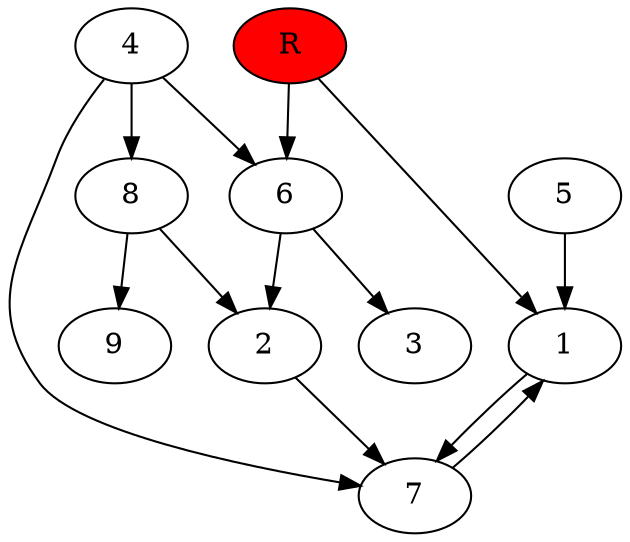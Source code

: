 digraph prb9768 {
	1
	2
	3
	4
	5
	6
	7
	8
	R [fillcolor="#ff0000" style=filled]
	1 -> 7
	2 -> 7
	4 -> 6
	4 -> 7
	4 -> 8
	5 -> 1
	6 -> 2
	6 -> 3
	7 -> 1
	8 -> 2
	8 -> 9
	R -> 1
	R -> 6
}
